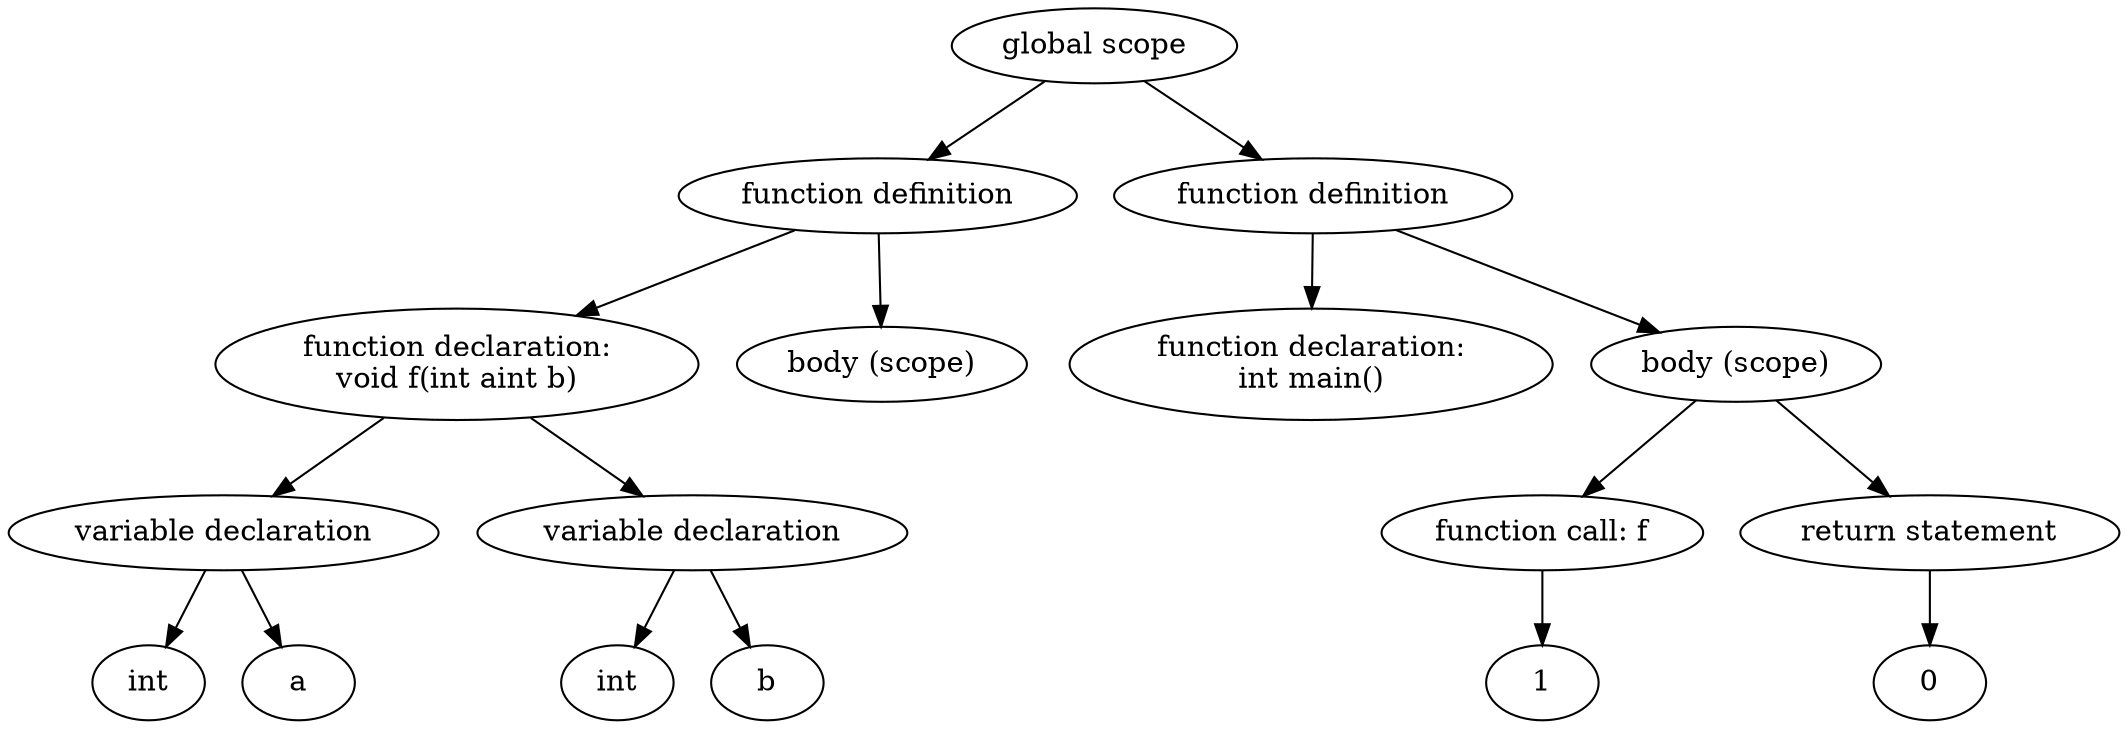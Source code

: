 digraph "Abstract Syntax Tree" {
	140480002528880 [label=int]
	140480002208816 -> 140480002528880
	140480002529072 [label=a]
	140480002208816 -> 140480002529072
	140480002208816 [label="variable declaration"]
	140480002529600 -> 140480002208816
	140480002211072 [label=int]
	140480002211360 -> 140480002211072
	140480002503584 [label=b]
	140480002211360 -> 140480002503584
	140480002211360 [label="variable declaration"]
	140480002529600 -> 140480002211360
	140480002529600 [label="function declaration:
void f(int aint b)"]
	140480002210688 -> 140480002529600
	140480002529216 [label="body (scope)"]
	140480002210688 -> 140480002529216
	140480002210688 [label="function definition"]
	140480002197536 -> 140480002210688
	140480002210496 [label="function declaration:
int main()"]
	140480002209536 -> 140480002210496
	140480002211264 [label=1]
	140480002209488 -> 140480002211264
	140480002209488 [label="function call: f"]
	140480002210112 -> 140480002209488
	140480002208912 [label=0]
	140480002207808 -> 140480002208912
	140480002207808 [label="return statement"]
	140480002210112 -> 140480002207808
	140480002210112 [label="body (scope)"]
	140480002209536 -> 140480002210112
	140480002209536 [label="function definition"]
	140480002197536 -> 140480002209536
	140480002197536 [label="global scope"]
}
